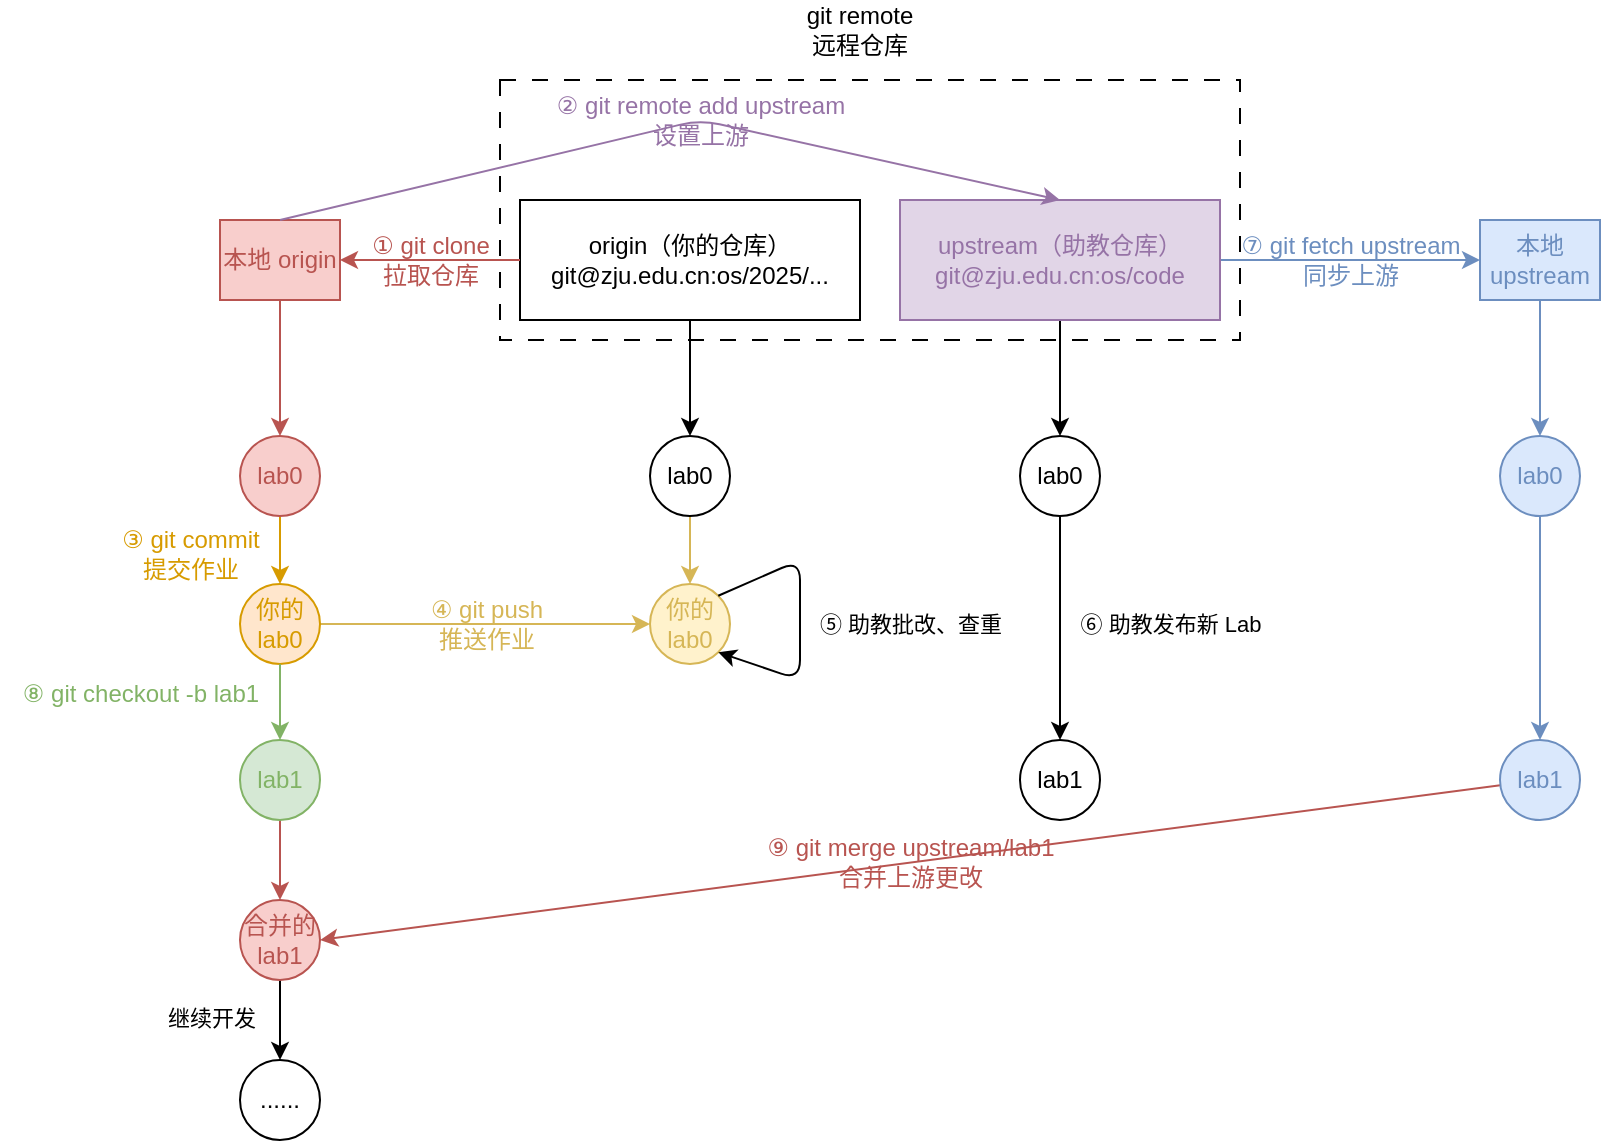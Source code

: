<mxfile>
    <diagram id="o7M6kcI1u6XlM2kXI7ns" name="Page-1">
        <mxGraphModel dx="1574" dy="779" grid="1" gridSize="10" guides="1" tooltips="1" connect="1" arrows="1" fold="1" page="1" pageScale="1" pageWidth="850" pageHeight="1100" math="0" shadow="0">
            <root>
                <mxCell id="0"/>
                <mxCell id="1" parent="0"/>
                <mxCell id="2" value="" style="rounded=0;whiteSpace=wrap;html=1;dashed=1;dashPattern=8 8;" vertex="1" parent="1">
                    <mxGeometry x="100" y="70" width="370" height="130" as="geometry"/>
                </mxCell>
                <mxCell id="3" value="git remote&lt;div&gt;远程仓库&lt;/div&gt;" style="text;html=1;align=center;verticalAlign=middle;whiteSpace=wrap;rounded=0;" vertex="1" parent="1">
                    <mxGeometry x="250" y="30" width="60" height="30" as="geometry"/>
                </mxCell>
                <mxCell id="18" style="edgeStyle=none;shape=connector;rounded=1;html=1;strokeColor=default;align=center;verticalAlign=middle;fontFamily=Helvetica;fontSize=11;fontColor=default;labelBackgroundColor=default;endArrow=classic;" edge="1" parent="1" source="4" target="14">
                    <mxGeometry relative="1" as="geometry"/>
                </mxCell>
                <mxCell id="4" value="origin（你的仓库）&lt;div&gt;git@zju.edu.cn:os/2025/...&lt;/div&gt;" style="rounded=0;whiteSpace=wrap;html=1;" vertex="1" parent="1">
                    <mxGeometry x="110" y="130" width="170" height="60" as="geometry"/>
                </mxCell>
                <mxCell id="17" style="edgeStyle=none;shape=connector;rounded=1;html=1;strokeColor=default;align=center;verticalAlign=middle;fontFamily=Helvetica;fontSize=11;fontColor=default;labelBackgroundColor=default;endArrow=classic;" edge="1" parent="1" source="5" target="16">
                    <mxGeometry relative="1" as="geometry"/>
                </mxCell>
                <mxCell id="37" value="&lt;span style=&quot;font-size: 12px;&quot;&gt;&lt;font style=&quot;color: rgb(108, 142, 191);&quot;&gt;⑦ git fetch upstream&lt;/font&gt;&lt;/span&gt;&lt;div&gt;&lt;span style=&quot;font-size: 12px;&quot;&gt;&lt;font style=&quot;color: rgb(108, 142, 191);&quot;&gt;同步上游&lt;/font&gt;&lt;/span&gt;&lt;/div&gt;" style="edgeStyle=none;shape=connector;rounded=1;html=1;strokeColor=#6c8ebf;align=center;verticalAlign=middle;fontFamily=Helvetica;fontSize=11;fontColor=#6C8EBF;labelBackgroundColor=none;endArrow=classic;fillColor=#dae8fc;" edge="1" parent="1" source="5" target="36">
                    <mxGeometry relative="1" as="geometry"/>
                </mxCell>
                <mxCell id="5" value="&lt;font style=&quot;color: rgb(150, 115, 166);&quot;&gt;upstream（助教仓库）&lt;br&gt;&lt;/font&gt;&lt;div&gt;&lt;font style=&quot;color: rgb(150, 115, 166);&quot;&gt;git@zju.edu.cn:os/code&lt;/font&gt;&lt;/div&gt;" style="rounded=0;whiteSpace=wrap;html=1;fillColor=#e1d5e7;strokeColor=#9673a6;" vertex="1" parent="1">
                    <mxGeometry x="300" y="130" width="160" height="60" as="geometry"/>
                </mxCell>
                <mxCell id="29" value="&lt;span style=&quot;color: rgb(184, 84, 80); font-size: 12px;&quot;&gt;⑨ git merge upstream/lab1&lt;/span&gt;&lt;div&gt;&lt;span style=&quot;color: rgb(184, 84, 80); font-size: 12px;&quot;&gt;合并上游更改&lt;/span&gt;&lt;/div&gt;" style="edgeStyle=none;shape=connector;rounded=1;html=1;strokeColor=#b85450;align=center;verticalAlign=middle;fontFamily=Helvetica;fontSize=11;fontColor=default;labelBackgroundColor=none;endArrow=classic;fillColor=#f8cecc;entryX=1;entryY=0.5;entryDx=0;entryDy=0;" edge="1" parent="1" source="38" target="44">
                    <mxGeometry relative="1" as="geometry">
                        <mxPoint x="10.0" y="480" as="targetPoint"/>
                    </mxGeometry>
                </mxCell>
                <mxCell id="6" value="lab1" style="ellipse;whiteSpace=wrap;html=1;aspect=fixed;" vertex="1" parent="1">
                    <mxGeometry x="360" y="400" width="40" height="40" as="geometry"/>
                </mxCell>
                <mxCell id="11" style="edgeStyle=none;html=1;fillColor=#ffe6cc;strokeColor=#d79b00;" edge="1" parent="1" target="10">
                    <mxGeometry relative="1" as="geometry">
                        <mxPoint x="-10" y="270.0" as="sourcePoint"/>
                    </mxGeometry>
                </mxCell>
                <mxCell id="7" value="lab0" style="ellipse;whiteSpace=wrap;html=1;aspect=fixed;fillColor=#f8cecc;strokeColor=#b85450;fontColor=#B85450;" vertex="1" parent="1">
                    <mxGeometry x="-30" y="248" width="40" height="40" as="geometry"/>
                </mxCell>
                <mxCell id="22" value="&lt;span style=&quot;color: rgb(214, 182, 86); font-size: 12px;&quot;&gt;④ git push&lt;/span&gt;&lt;div&gt;&lt;span style=&quot;color: rgb(214, 182, 86); font-size: 12px;&quot;&gt;推送作业&lt;/span&gt;&lt;/div&gt;" style="edgeStyle=none;shape=connector;rounded=1;html=1;strokeColor=#d6b656;align=center;verticalAlign=middle;fontFamily=Helvetica;fontSize=11;fontColor=default;labelBackgroundColor=none;endArrow=classic;fillColor=#fff2cc;" edge="1" parent="1" source="10" target="21">
                    <mxGeometry relative="1" as="geometry"/>
                </mxCell>
                <mxCell id="10" value="&lt;font style=&quot;color: rgb(215, 155, 0);&quot;&gt;你的&lt;/font&gt;&lt;div&gt;&lt;font color=&quot;#d79b00&quot;&gt;lab0&lt;/font&gt;&lt;/div&gt;" style="ellipse;whiteSpace=wrap;html=1;aspect=fixed;fillColor=#ffe6cc;strokeColor=#d79b00;fontColor=#FF8000;" vertex="1" parent="1">
                    <mxGeometry x="-30" y="322" width="40" height="40" as="geometry"/>
                </mxCell>
                <mxCell id="45" style="edgeStyle=none;shape=connector;rounded=1;html=1;strokeColor=#b85450;align=center;verticalAlign=middle;fontFamily=Helvetica;fontSize=11;fontColor=default;labelBackgroundColor=default;endArrow=classic;fillColor=#f8cecc;" edge="1" parent="1" source="12" target="44">
                    <mxGeometry relative="1" as="geometry"/>
                </mxCell>
                <mxCell id="12" value="lab1" style="ellipse;whiteSpace=wrap;html=1;aspect=fixed;fillColor=#d5e8d4;strokeColor=#82b366;fontColor=#82B366;" vertex="1" parent="1">
                    <mxGeometry x="-30" y="400" width="40" height="40" as="geometry"/>
                </mxCell>
                <mxCell id="30" style="edgeStyle=none;shape=connector;rounded=1;html=1;strokeColor=#b85450;align=center;verticalAlign=middle;fontFamily=Helvetica;fontSize=11;fontColor=default;labelBackgroundColor=default;endArrow=classic;fillColor=#f8cecc;" edge="1" parent="1" source="13" target="7">
                    <mxGeometry relative="1" as="geometry"/>
                </mxCell>
                <mxCell id="13" value="本地 origin" style="rounded=0;whiteSpace=wrap;html=1;fillColor=#f8cecc;strokeColor=#b85450;fontColor=#B85450;" vertex="1" parent="1">
                    <mxGeometry x="-40" y="140" width="60" height="40" as="geometry"/>
                </mxCell>
                <mxCell id="19" value="&lt;span style=&quot;font-size: 12px;&quot;&gt;&lt;font style=&quot;color: rgb(184, 84, 80);&quot;&gt;① git clone&lt;/font&gt;&lt;/span&gt;&lt;div style=&quot;scrollbar-color: rgb(226, 226, 226) rgb(251, 251, 251); font-size: 12px; color: rgb(63, 63, 63);&quot;&gt;&lt;font style=&quot;color: rgb(184, 84, 80);&quot;&gt;拉取仓库&lt;/font&gt;&lt;/div&gt;" style="edgeStyle=none;shape=connector;rounded=1;html=1;strokeColor=#b85450;align=center;verticalAlign=middle;fontFamily=Helvetica;fontSize=11;fontColor=default;labelBackgroundColor=none;endArrow=classic;fillColor=#f8cecc;" edge="1" parent="1" source="4" target="13">
                    <mxGeometry relative="1" as="geometry">
                        <mxPoint x="110" y="160" as="sourcePoint"/>
                        <mxPoint x="50.0" y="159.58" as="targetPoint"/>
                    </mxGeometry>
                </mxCell>
                <mxCell id="23" style="edgeStyle=none;shape=connector;rounded=1;html=1;strokeColor=#d6b656;align=center;verticalAlign=middle;fontFamily=Helvetica;fontSize=11;fontColor=default;labelBackgroundColor=default;endArrow=classic;fillColor=#fff2cc;" edge="1" parent="1" target="21">
                    <mxGeometry relative="1" as="geometry">
                        <mxPoint x="195" y="270.0" as="sourcePoint"/>
                    </mxGeometry>
                </mxCell>
                <mxCell id="14" value="lab0" style="ellipse;whiteSpace=wrap;html=1;aspect=fixed;" vertex="1" parent="1">
                    <mxGeometry x="175" y="248" width="40" height="40" as="geometry"/>
                </mxCell>
                <mxCell id="26" style="edgeStyle=none;shape=connector;rounded=1;html=1;strokeColor=default;align=center;verticalAlign=middle;fontFamily=Helvetica;fontSize=11;fontColor=default;labelBackgroundColor=default;endArrow=classic;" edge="1" parent="1" source="16" target="6">
                    <mxGeometry relative="1" as="geometry"/>
                </mxCell>
                <mxCell id="16" value="lab0" style="ellipse;whiteSpace=wrap;html=1;aspect=fixed;" vertex="1" parent="1">
                    <mxGeometry x="360" y="248" width="40" height="40" as="geometry"/>
                </mxCell>
                <mxCell id="20" value="&lt;font style=&quot;color: rgb(215, 155, 0);&quot;&gt;③ git commit&lt;/font&gt;&lt;div&gt;&lt;font style=&quot;color: rgb(215, 155, 0);&quot;&gt;提交作业&lt;/font&gt;&lt;/div&gt;" style="text;html=1;align=center;verticalAlign=middle;resizable=0;points=[];autosize=1;strokeColor=none;fillColor=none;fontColor=#D79B00;" vertex="1" parent="1">
                    <mxGeometry x="-100" y="287" width="90" height="40" as="geometry"/>
                </mxCell>
                <mxCell id="27" style="edgeStyle=none;shape=connector;rounded=1;html=1;strokeColor=#82b366;align=center;verticalAlign=middle;fontFamily=Helvetica;fontSize=11;fontColor=default;labelBackgroundColor=default;endArrow=classic;fillColor=#d5e8d4;" edge="1" parent="1" target="12">
                    <mxGeometry relative="1" as="geometry">
                        <mxPoint x="-10" y="362" as="sourcePoint"/>
                    </mxGeometry>
                </mxCell>
                <mxCell id="21" value="&lt;font style=&quot;color: rgb(214, 182, 86);&quot;&gt;你的&lt;/font&gt;&lt;div&gt;&lt;font color=&quot;#d6b656&quot;&gt;lab0&lt;/font&gt;&lt;/div&gt;" style="ellipse;whiteSpace=wrap;html=1;aspect=fixed;fillColor=#fff2cc;strokeColor=#d6b656;fontColor=#D6B656;" vertex="1" parent="1">
                    <mxGeometry x="175" y="322" width="40" height="40" as="geometry"/>
                </mxCell>
                <mxCell id="28" value="⑧ git checkout -b lab1" style="text;html=1;align=center;verticalAlign=middle;resizable=0;points=[];autosize=1;strokeColor=none;fillColor=none;fontColor=#82B366;" vertex="1" parent="1">
                    <mxGeometry x="-150" y="362" width="140" height="30" as="geometry"/>
                </mxCell>
                <mxCell id="31" value="" style="endArrow=classic;html=1;rounded=1;strokeColor=default;align=center;verticalAlign=middle;fontFamily=Helvetica;fontSize=11;fontColor=default;labelBackgroundColor=default;exitX=1;exitY=0;exitDx=0;exitDy=0;entryX=1;entryY=1;entryDx=0;entryDy=0;" edge="1" parent="1" source="21" target="21">
                    <mxGeometry width="50" height="50" relative="1" as="geometry">
                        <mxPoint x="260" y="360" as="sourcePoint"/>
                        <mxPoint x="260" y="360" as="targetPoint"/>
                        <Array as="points">
                            <mxPoint x="250" y="310"/>
                            <mxPoint x="250" y="370"/>
                        </Array>
                    </mxGeometry>
                </mxCell>
                <mxCell id="32" value="⑤ 助教批改、查重" style="text;html=1;align=center;verticalAlign=middle;resizable=0;points=[];autosize=1;strokeColor=none;fillColor=none;fontFamily=Helvetica;fontSize=11;fontColor=default;labelBackgroundColor=default;" vertex="1" parent="1">
                    <mxGeometry x="250" y="327" width="110" height="30" as="geometry"/>
                </mxCell>
                <mxCell id="35" value="&lt;span style=&quot;color: rgb(150, 115, 166); font-size: 12px;&quot;&gt;② git remote add upstream&lt;/span&gt;&lt;div&gt;&lt;span style=&quot;color: rgb(150, 115, 166); font-size: 12px;&quot;&gt;设置上游&lt;/span&gt;&lt;/div&gt;" style="endArrow=classic;html=1;rounded=1;strokeColor=#9673a6;align=center;verticalAlign=middle;fontFamily=Helvetica;fontSize=11;fontColor=default;labelBackgroundColor=none;exitX=0.5;exitY=0;exitDx=0;exitDy=0;entryX=0.5;entryY=0;entryDx=0;entryDy=0;fillColor=#e1d5e7;" edge="1" parent="1" source="13" target="5">
                    <mxGeometry x="0.079" width="50" height="50" relative="1" as="geometry">
                        <mxPoint x="-110" y="190" as="sourcePoint"/>
                        <mxPoint x="-60" y="140" as="targetPoint"/>
                        <Array as="points">
                            <mxPoint x="200" y="90"/>
                        </Array>
                        <mxPoint as="offset"/>
                    </mxGeometry>
                </mxCell>
                <mxCell id="41" style="edgeStyle=none;shape=connector;rounded=1;html=1;strokeColor=#6c8ebf;align=center;verticalAlign=middle;fontFamily=Helvetica;fontSize=11;fontColor=default;labelBackgroundColor=default;endArrow=classic;fillColor=#dae8fc;" edge="1" parent="1" source="36" target="40">
                    <mxGeometry relative="1" as="geometry"/>
                </mxCell>
                <mxCell id="36" value="本地 upstream" style="rounded=0;whiteSpace=wrap;html=1;fillColor=#dae8fc;strokeColor=#6c8ebf;fontColor=#6C8EBF;" vertex="1" parent="1">
                    <mxGeometry x="590" y="140" width="60" height="40" as="geometry"/>
                </mxCell>
                <mxCell id="38" value="lab1" style="ellipse;whiteSpace=wrap;html=1;aspect=fixed;fillColor=#dae8fc;strokeColor=#6c8ebf;fontColor=#6C8EBF;" vertex="1" parent="1">
                    <mxGeometry x="600" y="400" width="40" height="40" as="geometry"/>
                </mxCell>
                <mxCell id="39" style="edgeStyle=none;shape=connector;rounded=1;html=1;strokeColor=#6c8ebf;align=center;verticalAlign=middle;fontFamily=Helvetica;fontSize=11;fontColor=default;labelBackgroundColor=default;endArrow=classic;fillColor=#dae8fc;" edge="1" source="40" target="38" parent="1">
                    <mxGeometry relative="1" as="geometry"/>
                </mxCell>
                <mxCell id="40" value="lab0" style="ellipse;whiteSpace=wrap;html=1;aspect=fixed;fillColor=#dae8fc;strokeColor=#6c8ebf;fontColor=#6C8EBF;" vertex="1" parent="1">
                    <mxGeometry x="600" y="248" width="40" height="40" as="geometry"/>
                </mxCell>
                <mxCell id="43" value="⑥ 助教发布新 Lab" style="text;html=1;align=center;verticalAlign=middle;resizable=0;points=[];autosize=1;strokeColor=none;fillColor=none;fontFamily=Helvetica;fontSize=11;fontColor=default;labelBackgroundColor=default;" vertex="1" parent="1">
                    <mxGeometry x="380" y="327" width="110" height="30" as="geometry"/>
                </mxCell>
                <mxCell id="49" style="edgeStyle=none;shape=connector;rounded=1;html=1;strokeColor=default;align=center;verticalAlign=middle;fontFamily=Helvetica;fontSize=11;fontColor=default;labelBackgroundColor=default;endArrow=classic;" edge="1" parent="1" source="44" target="48">
                    <mxGeometry relative="1" as="geometry"/>
                </mxCell>
                <mxCell id="44" value="&lt;font style=&quot;color: rgb(184, 84, 80);&quot;&gt;合并的&lt;/font&gt;&lt;div&gt;&lt;font style=&quot;color: rgb(184, 84, 80);&quot;&gt;lab1&lt;/font&gt;&lt;/div&gt;" style="ellipse;whiteSpace=wrap;html=1;aspect=fixed;fillColor=#f8cecc;strokeColor=#b85450;fontColor=#B85450;" vertex="1" parent="1">
                    <mxGeometry x="-30" y="480" width="40" height="40" as="geometry"/>
                </mxCell>
                <mxCell id="48" value="......" style="ellipse;whiteSpace=wrap;html=1;aspect=fixed;" vertex="1" parent="1">
                    <mxGeometry x="-30" y="560" width="40" height="40" as="geometry"/>
                </mxCell>
                <mxCell id="52" value="继续开发" style="text;html=1;align=center;verticalAlign=middle;whiteSpace=wrap;rounded=0;fontFamily=Helvetica;fontSize=11;fontColor=default;labelBackgroundColor=default;" vertex="1" parent="1">
                    <mxGeometry x="-74" y="524" width="60" height="30" as="geometry"/>
                </mxCell>
            </root>
        </mxGraphModel>
    </diagram>
</mxfile>